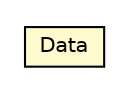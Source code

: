 #!/usr/local/bin/dot
#
# Class diagram 
# Generated by UMLGraph version 5.1 (http://www.umlgraph.org/)
#

digraph G {
	edge [fontname="Helvetica",fontsize=10,labelfontname="Helvetica",labelfontsize=10];
	node [fontname="Helvetica",fontsize=10,shape=plaintext];
	nodesep=0.25;
	ranksep=0.5;
	// org.androidtransfuse.model.manifest.Data
	c20798 [label=<<table title="org.androidtransfuse.model.manifest.Data" border="0" cellborder="1" cellspacing="0" cellpadding="2" port="p" bgcolor="lemonChiffon" href="./Data.html">
		<tr><td><table border="0" cellspacing="0" cellpadding="1">
<tr><td align="center" balign="center"> Data </td></tr>
		</table></td></tr>
		</table>>, fontname="Helvetica", fontcolor="black", fontsize=10.0];
}

